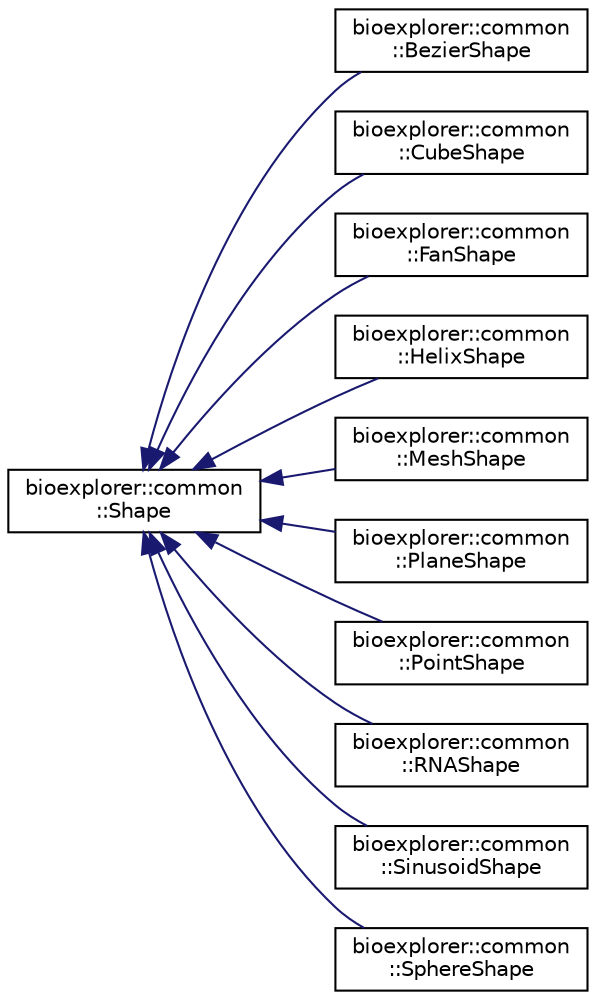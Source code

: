 digraph "Graphical Class Hierarchy"
{
 // LATEX_PDF_SIZE
  edge [fontname="Helvetica",fontsize="10",labelfontname="Helvetica",labelfontsize="10"];
  node [fontname="Helvetica",fontsize="10",shape=record];
  rankdir="LR";
  Node0 [label="bioexplorer::common\l::Shape",height=0.2,width=0.4,color="black", fillcolor="white", style="filled",URL="$dc/d78/classbioexplorer_1_1common_1_1Shape.html",tooltip="The shape class allows the creation of 3D shapes generated by a number of element instances...."];
  Node0 -> Node1 [dir="back",color="midnightblue",fontsize="10",style="solid",fontname="Helvetica"];
  Node1 [label="bioexplorer::common\l::BezierShape",height=0.2,width=0.4,color="black", fillcolor="white", style="filled",URL="$d2/d30/classbioexplorer_1_1common_1_1BezierShape.html",tooltip=" "];
  Node0 -> Node2 [dir="back",color="midnightblue",fontsize="10",style="solid",fontname="Helvetica"];
  Node2 [label="bioexplorer::common\l::CubeShape",height=0.2,width=0.4,color="black", fillcolor="white", style="filled",URL="$d5/dd3/classbioexplorer_1_1common_1_1CubeShape.html",tooltip=" "];
  Node0 -> Node3 [dir="back",color="midnightblue",fontsize="10",style="solid",fontname="Helvetica"];
  Node3 [label="bioexplorer::common\l::FanShape",height=0.2,width=0.4,color="black", fillcolor="white", style="filled",URL="$dc/d3d/classbioexplorer_1_1common_1_1FanShape.html",tooltip=" "];
  Node0 -> Node4 [dir="back",color="midnightblue",fontsize="10",style="solid",fontname="Helvetica"];
  Node4 [label="bioexplorer::common\l::HelixShape",height=0.2,width=0.4,color="black", fillcolor="white", style="filled",URL="$de/d5f/classbioexplorer_1_1common_1_1HelixShape.html",tooltip=" "];
  Node0 -> Node5 [dir="back",color="midnightblue",fontsize="10",style="solid",fontname="Helvetica"];
  Node5 [label="bioexplorer::common\l::MeshShape",height=0.2,width=0.4,color="black", fillcolor="white", style="filled",URL="$df/d25/classbioexplorer_1_1common_1_1MeshShape.html",tooltip=" "];
  Node0 -> Node6 [dir="back",color="midnightblue",fontsize="10",style="solid",fontname="Helvetica"];
  Node6 [label="bioexplorer::common\l::PlaneShape",height=0.2,width=0.4,color="black", fillcolor="white", style="filled",URL="$d8/d3b/classbioexplorer_1_1common_1_1PlaneShape.html",tooltip=" "];
  Node0 -> Node7 [dir="back",color="midnightblue",fontsize="10",style="solid",fontname="Helvetica"];
  Node7 [label="bioexplorer::common\l::PointShape",height=0.2,width=0.4,color="black", fillcolor="white", style="filled",URL="$d7/d5c/classbioexplorer_1_1common_1_1PointShape.html",tooltip=" "];
  Node0 -> Node8 [dir="back",color="midnightblue",fontsize="10",style="solid",fontname="Helvetica"];
  Node8 [label="bioexplorer::common\l::RNAShape",height=0.2,width=0.4,color="black", fillcolor="white", style="filled",URL="$d4/dc3/classbioexplorer_1_1common_1_1RNAShape.html",tooltip=" "];
  Node0 -> Node9 [dir="back",color="midnightblue",fontsize="10",style="solid",fontname="Helvetica"];
  Node9 [label="bioexplorer::common\l::SinusoidShape",height=0.2,width=0.4,color="black", fillcolor="white", style="filled",URL="$d4/d37/classbioexplorer_1_1common_1_1SinusoidShape.html",tooltip=" "];
  Node0 -> Node10 [dir="back",color="midnightblue",fontsize="10",style="solid",fontname="Helvetica"];
  Node10 [label="bioexplorer::common\l::SphereShape",height=0.2,width=0.4,color="black", fillcolor="white", style="filled",URL="$d5/d1a/classbioexplorer_1_1common_1_1SphereShape.html",tooltip=" "];
}
